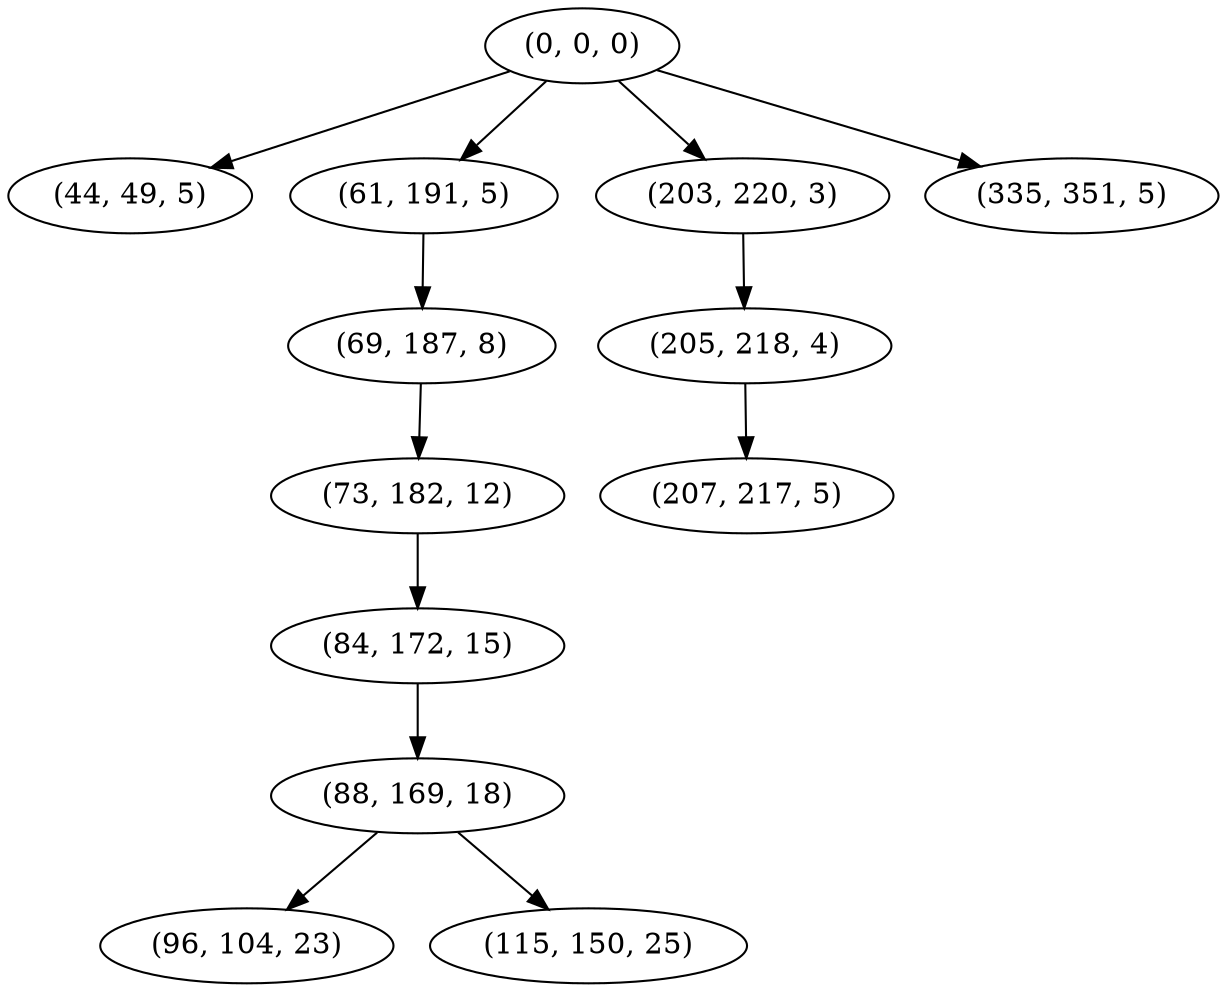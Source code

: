 digraph tree {
    "(0, 0, 0)";
    "(44, 49, 5)";
    "(61, 191, 5)";
    "(69, 187, 8)";
    "(73, 182, 12)";
    "(84, 172, 15)";
    "(88, 169, 18)";
    "(96, 104, 23)";
    "(115, 150, 25)";
    "(203, 220, 3)";
    "(205, 218, 4)";
    "(207, 217, 5)";
    "(335, 351, 5)";
    "(0, 0, 0)" -> "(44, 49, 5)";
    "(0, 0, 0)" -> "(61, 191, 5)";
    "(0, 0, 0)" -> "(203, 220, 3)";
    "(0, 0, 0)" -> "(335, 351, 5)";
    "(61, 191, 5)" -> "(69, 187, 8)";
    "(69, 187, 8)" -> "(73, 182, 12)";
    "(73, 182, 12)" -> "(84, 172, 15)";
    "(84, 172, 15)" -> "(88, 169, 18)";
    "(88, 169, 18)" -> "(96, 104, 23)";
    "(88, 169, 18)" -> "(115, 150, 25)";
    "(203, 220, 3)" -> "(205, 218, 4)";
    "(205, 218, 4)" -> "(207, 217, 5)";
}
